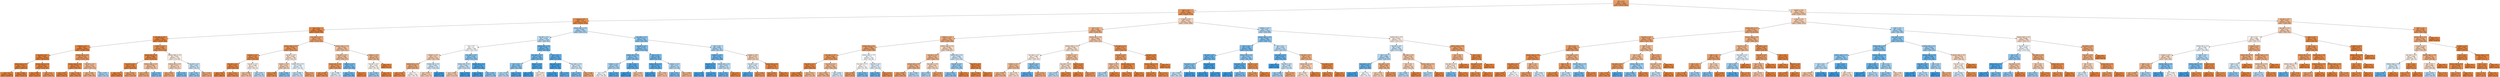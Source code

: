 digraph Tree {
node [shape=box, style="filled", color="black", fontname="helvetica"] ;
edge [fontname="helvetica"] ;
0 [label="left <= 0.5\ngini = 0.275\nsamples = 24903\nvalue = [32747, 6453]", fillcolor="#ea9a60"] ;
1 [label="right <= 0.5\ngini = 0.222\nsamples = 20825\nvalue = [28585, 4174]", fillcolor="#e99356"] ;
0 -> 1 [labeldistance=2.5, labelangle=45, headlabel="True"] ;
2 [label="x_input <= 0.5\ngini = 0.15\nsamples = 17720\nvalue = [25639, 2276]", fillcolor="#e78c4b"] ;
1 -> 2 ;
3 [label="top <= 0.5\ngini = 0.061\nsamples = 16248\nvalue = [24789, 799]", fillcolor="#e6853f"] ;
2 -> 3 ;
4 [label="top_right <= 0.5\ngini = 0.032\nsamples = 15016\nvalue = [23255, 387]", fillcolor="#e5833c"] ;
3 -> 4 ;
5 [label="bottom <= 0.5\ngini = 0.02\nsamples = 14071\nvalue = [21883, 228]", fillcolor="#e5823b"] ;
4 -> 5 ;
6 [label="top_left <= 0.5\ngini = 0.002\nsamples = 13195\nvalue = [20736, 23]", fillcolor="#e58139"] ;
5 -> 6 ;
7 [label="bottom_left <= 0.5\ngini = 0.001\nsamples = 12351\nvalue = [19423, 5]", fillcolor="#e58139"] ;
6 -> 7 ;
8 [label="gini = 0.0\nsamples = 11681\nvalue = [18349, 3]", fillcolor="#e58139"] ;
7 -> 8 ;
9 [label="gini = 0.004\nsamples = 670\nvalue = [1074, 2]", fillcolor="#e58139"] ;
7 -> 9 ;
10 [label="bottom_right <= 0.5\ngini = 0.027\nsamples = 844\nvalue = [1313, 18]", fillcolor="#e5833c"] ;
6 -> 10 ;
11 [label="gini = 0.005\nsamples = 761\nvalue = [1209, 3]", fillcolor="#e58139"] ;
10 -> 11 ;
12 [label="gini = 0.22\nsamples = 83\nvalue = [104, 15]", fillcolor="#e99356"] ;
10 -> 12 ;
13 [label="bottom_left <= 0.5\ngini = 0.257\nsamples = 876\nvalue = [1147, 205]", fillcolor="#ea985c"] ;
5 -> 13 ;
14 [label="bottom_right <= 0.5\ngini = 0.078\nsamples = 511\nvalue = [760, 32]", fillcolor="#e68641"] ;
13 -> 14 ;
15 [label="gini = 0.01\nsamples = 253\nvalue = [391, 2]", fillcolor="#e5823a"] ;
14 -> 15 ;
16 [label="gini = 0.139\nsamples = 258\nvalue = [369, 30]", fillcolor="#e78b49"] ;
14 -> 16 ;
17 [label="top_left <= 0.5\ngini = 0.427\nsamples = 365\nvalue = [387, 173]", fillcolor="#f1b992"] ;
13 -> 17 ;
18 [label="gini = 0.399\nsamples = 332\nvalue = [369, 140]", fillcolor="#efb184"] ;
17 -> 18 ;
19 [label="gini = 0.457\nsamples = 33\nvalue = [18, 33]", fillcolor="#a5d2f3"] ;
17 -> 19 ;
20 [label="bottom <= 0.5\ngini = 0.186\nsamples = 945\nvalue = [1372, 159]", fillcolor="#e89050"] ;
4 -> 20 ;
21 [label="bottom_left <= 0.5\ngini = 0.088\nsamples = 820\nvalue = [1259, 61]", fillcolor="#e68743"] ;
20 -> 21 ;
22 [label="top_left <= 0.5\ngini = 0.039\nsamples = 742\nvalue = [1184, 24]", fillcolor="#e6843d"] ;
21 -> 22 ;
23 [label="gini = 0.0\nsamples = 676\nvalue = [1080, 0]", fillcolor="#e58139"] ;
22 -> 23 ;
24 [label="gini = 0.305\nsamples = 66\nvalue = [104, 24]", fillcolor="#eb9e67"] ;
22 -> 24 ;
25 [label="bottom_right <= 0.5\ngini = 0.442\nsamples = 78\nvalue = [75, 37]", fillcolor="#f2bf9b"] ;
21 -> 25 ;
26 [label="gini = 0.355\nsamples = 63\nvalue = [70, 21]", fillcolor="#eda774"] ;
25 -> 26 ;
27 [label="gini = 0.363\nsamples = 15\nvalue = [5, 16]", fillcolor="#77bced"] ;
25 -> 27 ;
28 [label="bottom_right <= 0.5\ngini = 0.497\nsamples = 125\nvalue = [113, 98]", fillcolor="#fceee5"] ;
20 -> 28 ;
29 [label="bottom_left <= 0.5\ngini = 0.477\nsamples = 78\nvalue = [79, 51]", fillcolor="#f6d2b9"] ;
28 -> 29 ;
30 [label="gini = 0.355\nsamples = 57\nvalue = [70, 21]", fillcolor="#eda774"] ;
29 -> 30 ;
31 [label="gini = 0.355\nsamples = 21\nvalue = [9, 30]", fillcolor="#74baed"] ;
29 -> 31 ;
32 [label="top_left <= 0.5\ngini = 0.487\nsamples = 47\nvalue = [34, 47]", fillcolor="#c8e4f8"] ;
28 -> 32 ;
33 [label="gini = 0.42\nsamples = 36\nvalue = [18, 42]", fillcolor="#8ec7f0"] ;
32 -> 33 ;
34 [label="gini = 0.363\nsamples = 11\nvalue = [16, 5]", fillcolor="#eda877"] ;
32 -> 34 ;
35 [label="top_right <= 0.5\ngini = 0.334\nsamples = 1232\nvalue = [1534, 412]", fillcolor="#eca36e"] ;
3 -> 35 ;
36 [label="bottom_right <= 0.5\ngini = 0.232\nsamples = 739\nvalue = [1014, 157]", fillcolor="#e99558"] ;
35 -> 36 ;
37 [label="bottom <= 0.5\ngini = 0.154\nsamples = 631\nvalue = [923, 85]", fillcolor="#e78d4b"] ;
36 -> 37 ;
38 [label="top_left <= 0.5\ngini = 0.073\nsamples = 554\nvalue = [865, 34]", fillcolor="#e68641"] ;
37 -> 38 ;
39 [label="gini = 0.02\nsamples = 297\nvalue = [483, 5]", fillcolor="#e5823b"] ;
38 -> 39 ;
40 [label="gini = 0.131\nsamples = 257\nvalue = [382, 29]", fillcolor="#e78b48"] ;
38 -> 40 ;
41 [label="top_left <= 0.5\ngini = 0.498\nsamples = 77\nvalue = [58, 51]", fillcolor="#fcf0e7"] ;
37 -> 41 ;
42 [label="gini = 0.448\nsamples = 39\nvalue = [39, 20]", fillcolor="#f2c29f"] ;
41 -> 42 ;
43 [label="gini = 0.471\nsamples = 38\nvalue = [19, 31]", fillcolor="#b2d9f5"] ;
41 -> 43 ;
44 [label="top_left <= 0.5\ngini = 0.493\nsamples = 108\nvalue = [91, 72]", fillcolor="#fae5d6"] ;
36 -> 44 ;
45 [label="bottom <= 0.5\ngini = 0.472\nsamples = 67\nvalue = [60, 37]", fillcolor="#f5cfb3"] ;
44 -> 45 ;
46 [label="gini = 0.168\nsamples = 37\nvalue = [49, 5]", fillcolor="#e88e4d"] ;
45 -> 46 ;
47 [label="gini = 0.381\nsamples = 30\nvalue = [11, 32]", fillcolor="#7dbfee"] ;
45 -> 47 ;
48 [label="bottom_left <= 0.5\ngini = 0.498\nsamples = 41\nvalue = [31, 35]", fillcolor="#e8f4fc"] ;
44 -> 48 ;
49 [label="gini = 0.484\nsamples = 34\nvalue = [23, 33]", fillcolor="#c3e1f7"] ;
48 -> 49 ;
50 [label="gini = 0.32\nsamples = 7\nvalue = [8, 2]", fillcolor="#eca06a"] ;
48 -> 50 ;
51 [label="bottom_right <= 0.5\ngini = 0.442\nsamples = 493\nvalue = [520, 255]", fillcolor="#f2bf9a"] ;
35 -> 51 ;
52 [label="top_left <= 0.5\ngini = 0.446\nsamples = 406\nvalue = [428, 217]", fillcolor="#f2c19d"] ;
51 -> 52 ;
53 [label="bottom_left <= 0.5\ngini = 0.257\nsamples = 282\nvalue = [387, 69]", fillcolor="#ea975c"] ;
52 -> 53 ;
54 [label="gini = 0.169\nsamples = 245\nvalue = [360, 37]", fillcolor="#e88e4d"] ;
53 -> 54 ;
55 [label="gini = 0.496\nsamples = 37\nvalue = [27, 32]", fillcolor="#e0f0fb"] ;
53 -> 55 ;
56 [label="bottom <= 0.5\ngini = 0.34\nsamples = 124\nvalue = [41, 148]", fillcolor="#70b8ec"] ;
52 -> 56 ;
57 [label="gini = 0.315\nsamples = 120\nvalue = [36, 148]", fillcolor="#69b5eb"] ;
56 -> 57 ;
58 [label="gini = 0.0\nsamples = 4\nvalue = [5, 0]", fillcolor="#e58139"] ;
56 -> 58 ;
59 [label="bottom <= 0.5\ngini = 0.414\nsamples = 87\nvalue = [92, 38]", fillcolor="#f0b58b"] ;
51 -> 59 ;
60 [label="top_left <= 0.5\ngini = 0.499\nsamples = 50\nvalue = [41, 38]", fillcolor="#fdf6f1"] ;
59 -> 60 ;
61 [label="gini = 0.436\nsamples = 35\nvalue = [18, 38]", fillcolor="#97cbf1"] ;
60 -> 61 ;
62 [label="gini = 0.0\nsamples = 15\nvalue = [23, 0]", fillcolor="#e58139"] ;
60 -> 62 ;
63 [label="gini = 0.0\nsamples = 37\nvalue = [51, 0]", fillcolor="#e58139"] ;
59 -> 63 ;
64 [label="bottom_right <= 0.5\ngini = 0.464\nsamples = 1472\nvalue = [850, 1477]", fillcolor="#abd5f4"] ;
2 -> 64 ;
65 [label="top_left <= 0.5\ngini = 0.479\nsamples = 1018\nvalue = [649, 983]", fillcolor="#bcdef6"] ;
64 -> 65 ;
66 [label="top <= 0.5\ngini = 0.5\nsamples = 696\nvalue = [552, 563]", fillcolor="#fbfdfe"] ;
65 -> 66 ;
67 [label="bottom <= 0.5\ngini = 0.47\nsamples = 415\nvalue = [421, 256]", fillcolor="#f5ceb1"] ;
66 -> 67 ;
68 [label="bottom_left <= 0.5\ngini = 0.362\nsamples = 241\nvalue = [293, 91]", fillcolor="#eda876"] ;
67 -> 68 ;
69 [label="gini = 0.123\nsamples = 141\nvalue = [213, 15]", fillcolor="#e78a47"] ;
68 -> 69 ;
70 [label="gini = 0.5\nsamples = 100\nvalue = [80, 76]", fillcolor="#fef9f5"] ;
68 -> 70 ;
71 [label="bottom_left <= 0.5\ngini = 0.492\nsamples = 174\nvalue = [128, 165]", fillcolor="#d3e9f9"] ;
67 -> 71 ;
72 [label="gini = 0.471\nsamples = 121\nvalue = [126, 77]", fillcolor="#f5ceb2"] ;
71 -> 72 ;
73 [label="gini = 0.043\nsamples = 53\nvalue = [2, 88]", fillcolor="#3d9fe6"] ;
71 -> 73 ;
74 [label="top_right <= 0.5\ngini = 0.419\nsamples = 281\nvalue = [131, 307]", fillcolor="#8dc7f0"] ;
66 -> 74 ;
75 [label="bottom_left <= 0.5\ngini = 0.485\nsamples = 187\nvalue = [118, 167]", fillcolor="#c5e2f7"] ;
74 -> 75 ;
76 [label="gini = 0.468\nsamples = 120\nvalue = [116, 69]", fillcolor="#f4ccaf"] ;
75 -> 76 ;
77 [label="gini = 0.039\nsamples = 67\nvalue = [2, 98]", fillcolor="#3d9fe6"] ;
75 -> 77 ;
78 [label="bottom_left <= 0.5\ngini = 0.155\nsamples = 94\nvalue = [13, 140]", fillcolor="#4ba6e7"] ;
74 -> 78 ;
79 [label="gini = 0.034\nsamples = 68\nvalue = [2, 112]", fillcolor="#3d9fe5"] ;
78 -> 79 ;
80 [label="gini = 0.405\nsamples = 26\nvalue = [11, 28]", fillcolor="#87c4ef"] ;
78 -> 80 ;
81 [label="bottom_left <= 0.5\ngini = 0.305\nsamples = 322\nvalue = [97, 420]", fillcolor="#67b4eb"] ;
65 -> 81 ;
82 [label="top_right <= 0.5\ngini = 0.336\nsamples = 200\nvalue = [70, 257]", fillcolor="#6fb8ec"] ;
81 -> 82 ;
83 [label="top <= 0.5\ngini = 0.402\nsamples = 130\nvalue = [61, 158]", fillcolor="#85c3ef"] ;
82 -> 83 ;
84 [label="gini = 0.472\nsamples = 86\nvalue = [55, 89]", fillcolor="#b3daf5"] ;
83 -> 84 ;
85 [label="gini = 0.147\nsamples = 44\nvalue = [6, 69]", fillcolor="#4aa6e7"] ;
83 -> 85 ;
86 [label="bottom <= 0.5\ngini = 0.153\nsamples = 70\nvalue = [9, 99]", fillcolor="#4ba6e7"] ;
82 -> 86 ;
87 [label="gini = 0.041\nsamples = 62\nvalue = [2, 93]", fillcolor="#3d9fe6"] ;
86 -> 87 ;
88 [label="gini = 0.497\nsamples = 8\nvalue = [7, 6]", fillcolor="#fbede3"] ;
86 -> 88 ;
89 [label="top <= 0.5\ngini = 0.244\nsamples = 122\nvalue = [27, 163]", fillcolor="#5aade9"] ;
81 -> 89 ;
90 [label="top_right <= 0.5\ngini = 0.069\nsamples = 84\nvalue = [5, 134]", fillcolor="#40a1e6"] ;
89 -> 90 ;
91 [label="gini = 0.059\nsamples = 81\nvalue = [4, 128]", fillcolor="#3fa0e6"] ;
90 -> 91 ;
92 [label="gini = 0.245\nsamples = 3\nvalue = [1, 6]", fillcolor="#5aade9"] ;
90 -> 92 ;
93 [label="top_right <= 0.5\ngini = 0.491\nsamples = 38\nvalue = [22, 29]", fillcolor="#cfe7f9"] ;
89 -> 93 ;
94 [label="gini = 0.367\nsamples = 24\nvalue = [8, 25]", fillcolor="#78bced"] ;
93 -> 94 ;
95 [label="gini = 0.346\nsamples = 14\nvalue = [14, 4]", fillcolor="#eca572"] ;
93 -> 95 ;
96 [label="top_right <= 0.5\ngini = 0.411\nsamples = 454\nvalue = [201, 494]", fillcolor="#8ac5f0"] ;
64 -> 96 ;
97 [label="top_left <= 0.5\ngini = 0.379\nsamples = 313\nvalue = [120, 353]", fillcolor="#7cbeee"] ;
96 -> 97 ;
98 [label="bottom_left <= 0.5\ngini = 0.395\nsamples = 223\nvalue = [89, 240]", fillcolor="#82c1ef"] ;
97 -> 98 ;
99 [label="bottom <= 0.5\ngini = 0.458\nsamples = 136\nvalue = [73, 133]", fillcolor="#a6d3f3"] ;
98 -> 99 ;
100 [label="gini = 0.5\nsamples = 84\nvalue = [64, 68]", fillcolor="#f3f9fd"] ;
99 -> 100 ;
101 [label="gini = 0.214\nsamples = 52\nvalue = [9, 65]", fillcolor="#54abe9"] ;
99 -> 101 ;
102 [label="top <= 0.5\ngini = 0.226\nsamples = 87\nvalue = [16, 107]", fillcolor="#57ace9"] ;
98 -> 102 ;
103 [label="gini = 0.0\nsamples = 72\nvalue = [0, 99]", fillcolor="#399de5"] ;
102 -> 103 ;
104 [label="gini = 0.444\nsamples = 15\nvalue = [16, 8]", fillcolor="#f2c09c"] ;
102 -> 104 ;
105 [label="top <= 0.5\ngini = 0.338\nsamples = 90\nvalue = [31, 113]", fillcolor="#6fb8ec"] ;
97 -> 105 ;
106 [label="bottom_left <= 0.5\ngini = 0.243\nsamples = 64\nvalue = [14, 85]", fillcolor="#5aade9"] ;
105 -> 106 ;
107 [label="gini = 0.091\nsamples = 52\nvalue = [4, 80]", fillcolor="#43a2e6"] ;
106 -> 107 ;
108 [label="gini = 0.444\nsamples = 12\nvalue = [10, 5]", fillcolor="#f2c09c"] ;
106 -> 108 ;
109 [label="bottom <= 0.5\ngini = 0.47\nsamples = 26\nvalue = [17, 28]", fillcolor="#b1d8f5"] ;
105 -> 109 ;
110 [label="gini = 0.35\nsamples = 18\nvalue = [7, 24]", fillcolor="#73baed"] ;
109 -> 110 ;
111 [label="gini = 0.408\nsamples = 8\nvalue = [10, 4]", fillcolor="#efb388"] ;
109 -> 111 ;
112 [label="top <= 0.5\ngini = 0.463\nsamples = 141\nvalue = [81, 141]", fillcolor="#abd5f4"] ;
96 -> 112 ;
113 [label="bottom <= 0.5\ngini = 0.327\nsamples = 88\nvalue = [28, 108]", fillcolor="#6cb6ec"] ;
112 -> 113 ;
114 [label="top_left <= 0.5\ngini = 0.12\nsamples = 51\nvalue = [5, 73]", fillcolor="#47a4e7"] ;
113 -> 114 ;
115 [label="gini = 0.116\nsamples = 43\nvalue = [4, 61]", fillcolor="#46a3e7"] ;
114 -> 115 ;
116 [label="gini = 0.142\nsamples = 8\nvalue = [1, 12]", fillcolor="#49a5e7"] ;
114 -> 116 ;
117 [label="bottom_left <= 0.5\ngini = 0.479\nsamples = 37\nvalue = [23, 35]", fillcolor="#bbddf6"] ;
113 -> 117 ;
118 [label="gini = 0.303\nsamples = 28\nvalue = [8, 35]", fillcolor="#66b3eb"] ;
117 -> 118 ;
119 [label="gini = 0.0\nsamples = 9\nvalue = [15, 0]", fillcolor="#e58139"] ;
117 -> 119 ;
120 [label="bottom <= 0.5\ngini = 0.473\nsamples = 53\nvalue = [53, 33]", fillcolor="#f5cfb4"] ;
112 -> 120 ;
121 [label="top_left <= 0.5\ngini = 0.495\nsamples = 33\nvalue = [26, 32]", fillcolor="#daedfa"] ;
120 -> 121 ;
122 [label="gini = 0.17\nsamples = 21\nvalue = [3, 29]", fillcolor="#4da7e8"] ;
121 -> 122 ;
123 [label="gini = 0.204\nsamples = 12\nvalue = [23, 3]", fillcolor="#e89153"] ;
121 -> 123 ;
124 [label="bottom_left <= 0.5\ngini = 0.069\nsamples = 20\nvalue = [27, 1]", fillcolor="#e68640"] ;
120 -> 124 ;
125 [label="gini = 0.095\nsamples = 15\nvalue = [19, 1]", fillcolor="#e68843"] ;
124 -> 125 ;
126 [label="gini = 0.0\nsamples = 5\nvalue = [8, 0]", fillcolor="#e58139"] ;
124 -> 126 ;
127 [label="x_input <= 0.5\ngini = 0.477\nsamples = 3105\nvalue = [2946, 1898]", fillcolor="#f6d2b9"] ;
1 -> 127 ;
128 [label="top <= 0.5\ngini = 0.403\nsamples = 2066\nvalue = [2348, 910]", fillcolor="#efb286"] ;
127 -> 128 ;
129 [label="bottom <= 0.5\ngini = 0.374\nsamples = 1532\nvalue = [1805, 598]", fillcolor="#eeab7b"] ;
128 -> 129 ;
130 [label="bottom_left <= 0.5\ngini = 0.308\nsamples = 1106\nvalue = [1407, 331]", fillcolor="#eb9f68"] ;
129 -> 130 ;
131 [label="top_right <= 0.5\ngini = 0.262\nsamples = 999\nvalue = [1322, 242]", fillcolor="#ea985d"] ;
130 -> 131 ;
132 [label="top_left <= 0.5\ngini = 0.077\nsamples = 594\nvalue = [860, 36]", fillcolor="#e68641"] ;
131 -> 132 ;
133 [label="gini = 0.029\nsamples = 544\nvalue = [805, 12]", fillcolor="#e5833c"] ;
132 -> 133 ;
134 [label="gini = 0.423\nsamples = 50\nvalue = [55, 24]", fillcolor="#f0b88f"] ;
132 -> 134 ;
135 [label="top_left <= 0.5\ngini = 0.427\nsamples = 405\nvalue = [462, 206]", fillcolor="#f1b991"] ;
131 -> 135 ;
136 [label="gini = 0.414\nsamples = 380\nvalue = [445, 184]", fillcolor="#f0b58b"] ;
135 -> 136 ;
137 [label="gini = 0.492\nsamples = 25\nvalue = [17, 22]", fillcolor="#d2e9f9"] ;
135 -> 137 ;
138 [label="bottom_right <= 0.5\ngini = 0.5\nsamples = 107\nvalue = [85, 89]", fillcolor="#f6fbfe"] ;
130 -> 138 ;
139 [label="top_right <= 0.5\ngini = 0.5\nsamples = 60\nvalue = [51, 49]", fillcolor="#fefaf7"] ;
138 -> 139 ;
140 [label="gini = 0.305\nsamples = 28\nvalue = [39, 9]", fillcolor="#eb9e67"] ;
139 -> 140 ;
141 [label="gini = 0.355\nsamples = 32\nvalue = [12, 40]", fillcolor="#74baed"] ;
139 -> 141 ;
142 [label="top_left <= 0.5\ngini = 0.497\nsamples = 47\nvalue = [34, 40]", fillcolor="#e1f0fb"] ;
138 -> 142 ;
143 [label="gini = 0.287\nsamples = 30\nvalue = [8, 38]", fillcolor="#63b2ea"] ;
142 -> 143 ;
144 [label="gini = 0.133\nsamples = 17\nvalue = [26, 2]", fillcolor="#e78b48"] ;
142 -> 144 ;
145 [label="bottom_right <= 0.5\ngini = 0.481\nsamples = 426\nvalue = [398, 267]", fillcolor="#f6d6be"] ;
129 -> 145 ;
146 [label="top_left <= 0.5\ngini = 0.412\nsamples = 261\nvalue = [286, 117]", fillcolor="#f0b58a"] ;
145 -> 146 ;
147 [label="bottom_left <= 0.5\ngini = 0.405\nsamples = 239\nvalue = [268, 105]", fillcolor="#efb287"] ;
146 -> 147 ;
148 [label="gini = 0.296\nsamples = 182\nvalue = [236, 52]", fillcolor="#eb9d65"] ;
147 -> 148 ;
149 [label="gini = 0.469\nsamples = 57\nvalue = [32, 53]", fillcolor="#b1d8f5"] ;
147 -> 149 ;
150 [label="top_right <= 0.5\ngini = 0.48\nsamples = 22\nvalue = [18, 12]", fillcolor="#f6d5bd"] ;
146 -> 150 ;
151 [label="gini = 0.459\nsamples = 11\nvalue = [5, 9]", fillcolor="#a7d3f3"] ;
150 -> 151 ;
152 [label="gini = 0.305\nsamples = 11\nvalue = [13, 3]", fillcolor="#eb9e67"] ;
150 -> 152 ;
153 [label="bottom_left <= 0.5\ngini = 0.489\nsamples = 165\nvalue = [112, 150]", fillcolor="#cde6f8"] ;
145 -> 153 ;
154 [label="top_left <= 0.5\ngini = 0.435\nsamples = 139\nvalue = [70, 149]", fillcolor="#96cbf1"] ;
153 -> 154 ;
155 [label="gini = 0.403\nsamples = 129\nvalue = [58, 149]", fillcolor="#86c3ef"] ;
154 -> 155 ;
156 [label="gini = 0.0\nsamples = 10\nvalue = [12, 0]", fillcolor="#e58139"] ;
154 -> 156 ;
157 [label="top_left <= 0.5\ngini = 0.045\nsamples = 26\nvalue = [42, 1]", fillcolor="#e6843e"] ;
153 -> 157 ;
158 [label="gini = 0.049\nsamples = 24\nvalue = [39, 1]", fillcolor="#e6843e"] ;
157 -> 158 ;
159 [label="gini = 0.0\nsamples = 2\nvalue = [3, 0]", fillcolor="#e58139"] ;
157 -> 159 ;
160 [label="bottom_left <= 0.5\ngini = 0.464\nsamples = 534\nvalue = [543, 312]", fillcolor="#f4c9ab"] ;
128 -> 160 ;
161 [label="bottom_right <= 0.5\ngini = 0.491\nsamples = 419\nvalue = [383, 293]", fillcolor="#f9e1d0"] ;
160 -> 161 ;
162 [label="top_right <= 0.5\ngini = 0.498\nsamples = 311\nvalue = [264, 232]", fillcolor="#fcf0e7"] ;
161 -> 162 ;
163 [label="bottom <= 0.5\ngini = 0.431\nsamples = 186\nvalue = [210, 96]", fillcolor="#f1bb94"] ;
162 -> 163 ;
164 [label="gini = 0.407\nsamples = 151\nvalue = [174, 69]", fillcolor="#efb388"] ;
163 -> 164 ;
165 [label="gini = 0.49\nsamples = 35\nvalue = [36, 27]", fillcolor="#f8e0ce"] ;
163 -> 165 ;
166 [label="top_left <= 0.5\ngini = 0.407\nsamples = 125\nvalue = [54, 136]", fillcolor="#88c4ef"] ;
162 -> 166 ;
167 [label="gini = 0.211\nsamples = 95\nvalue = [17, 125]", fillcolor="#54aae9"] ;
166 -> 167 ;
168 [label="gini = 0.353\nsamples = 30\nvalue = [37, 11]", fillcolor="#eda674"] ;
166 -> 168 ;
169 [label="bottom <= 0.5\ngini = 0.448\nsamples = 108\nvalue = [119, 61]", fillcolor="#f2c29e"] ;
161 -> 169 ;
170 [label="top_right <= 0.5\ngini = 0.489\nsamples = 84\nvalue = [80, 59]", fillcolor="#f8decb"] ;
169 -> 170 ;
171 [label="gini = 0.475\nsamples = 55\nvalue = [36, 57]", fillcolor="#b6dbf5"] ;
170 -> 171 ;
172 [label="gini = 0.083\nsamples = 29\nvalue = [44, 2]", fillcolor="#e68742"] ;
170 -> 172 ;
173 [label="top_left <= 0.5\ngini = 0.093\nsamples = 24\nvalue = [39, 2]", fillcolor="#e68743"] ;
169 -> 173 ;
174 [label="gini = 0.0\nsamples = 16\nvalue = [27, 0]", fillcolor="#e58139"] ;
173 -> 174 ;
175 [label="gini = 0.245\nsamples = 8\nvalue = [12, 2]", fillcolor="#e9965a"] ;
173 -> 175 ;
176 [label="top_right <= 0.5\ngini = 0.19\nsamples = 115\nvalue = [160, 19]", fillcolor="#e89051"] ;
160 -> 176 ;
177 [label="top_left <= 0.5\ngini = 0.265\nsamples = 72\nvalue = [91, 17]", fillcolor="#ea995e"] ;
176 -> 177 ;
178 [label="bottom <= 0.5\ngini = 0.44\nsamples = 28\nvalue = [31, 15]", fillcolor="#f2be99"] ;
177 -> 178 ;
179 [label="gini = 0.469\nsamples = 17\nvalue = [9, 15]", fillcolor="#b0d8f5"] ;
178 -> 179 ;
180 [label="gini = 0.0\nsamples = 11\nvalue = [22, 0]", fillcolor="#e58139"] ;
178 -> 180 ;
181 [label="bottom_right <= 0.5\ngini = 0.062\nsamples = 44\nvalue = [60, 2]", fillcolor="#e68540"] ;
177 -> 181 ;
182 [label="gini = 0.083\nsamples = 30\nvalue = [44, 2]", fillcolor="#e68742"] ;
181 -> 182 ;
183 [label="gini = 0.0\nsamples = 14\nvalue = [16, 0]", fillcolor="#e58139"] ;
181 -> 183 ;
184 [label="top_left <= 0.5\ngini = 0.055\nsamples = 43\nvalue = [69, 2]", fillcolor="#e6853f"] ;
176 -> 184 ;
185 [label="bottom_right <= 0.5\ngini = 0.085\nsamples = 29\nvalue = [43, 2]", fillcolor="#e68742"] ;
184 -> 185 ;
186 [label="gini = 0.067\nsamples = 19\nvalue = [28, 1]", fillcolor="#e68640"] ;
185 -> 186 ;
187 [label="gini = 0.117\nsamples = 10\nvalue = [15, 1]", fillcolor="#e78946"] ;
185 -> 187 ;
188 [label="gini = 0.0\nsamples = 14\nvalue = [26, 0]", fillcolor="#e58139"] ;
184 -> 188 ;
189 [label="bottom <= 0.5\ngini = 0.47\nsamples = 1039\nvalue = [598, 988]", fillcolor="#b1d8f5"] ;
127 -> 189 ;
190 [label="bottom_right <= 0.5\ngini = 0.404\nsamples = 662\nvalue = [280, 717]", fillcolor="#86c3ef"] ;
189 -> 190 ;
191 [label="top <= 0.5\ngini = 0.362\nsamples = 469\nvalue = [171, 550]", fillcolor="#77bbed"] ;
190 -> 191 ;
192 [label="top_left <= 0.5\ngini = 0.318\nsamples = 278\nvalue = [87, 351]", fillcolor="#6ab5eb"] ;
191 -> 192 ;
193 [label="top_right <= 0.5\ngini = 0.398\nsamples = 195\nvalue = [84, 222]", fillcolor="#84c2ef"] ;
192 -> 193 ;
194 [label="gini = 0.483\nsamples = 133\nvalue = [82, 119]", fillcolor="#c1e1f7"] ;
193 -> 194 ;
195 [label="gini = 0.037\nsamples = 62\nvalue = [2, 103]", fillcolor="#3d9fe6"] ;
193 -> 195 ;
196 [label="top_right <= 0.5\ngini = 0.044\nsamples = 83\nvalue = [3, 129]", fillcolor="#3e9fe6"] ;
192 -> 196 ;
197 [label="gini = 0.038\nsamples = 65\nvalue = [2, 100]", fillcolor="#3d9fe6"] ;
196 -> 197 ;
198 [label="gini = 0.064\nsamples = 18\nvalue = [1, 29]", fillcolor="#40a0e6"] ;
196 -> 198 ;
199 [label="bottom_left <= 0.5\ngini = 0.417\nsamples = 191\nvalue = [84, 199]", fillcolor="#8dc6f0"] ;
191 -> 199 ;
200 [label="top_right <= 0.5\ngini = 0.244\nsamples = 149\nvalue = [32, 193]", fillcolor="#5aade9"] ;
199 -> 200 ;
201 [label="gini = 0.0\nsamples = 67\nvalue = [0, 96]", fillcolor="#399de5"] ;
200 -> 201 ;
202 [label="gini = 0.373\nsamples = 82\nvalue = [32, 97]", fillcolor="#7abdee"] ;
200 -> 202 ;
203 [label="top_left <= 0.5\ngini = 0.185\nsamples = 42\nvalue = [52, 6]", fillcolor="#e89050"] ;
199 -> 203 ;
204 [label="gini = 0.266\nsamples = 27\nvalue = [32, 6]", fillcolor="#ea995e"] ;
203 -> 204 ;
205 [label="gini = 0.0\nsamples = 15\nvalue = [20, 0]", fillcolor="#e58139"] ;
203 -> 205 ;
206 [label="top <= 0.5\ngini = 0.478\nsamples = 193\nvalue = [109, 167]", fillcolor="#baddf6"] ;
190 -> 206 ;
207 [label="top_right <= 0.5\ngini = 0.291\nsamples = 117\nvalue = [30, 140]", fillcolor="#63b2eb"] ;
206 -> 207 ;
208 [label="gini = 0.0\nsamples = 66\nvalue = [0, 98]", fillcolor="#399de5"] ;
207 -> 208 ;
209 [label="top_left <= 0.5\ngini = 0.486\nsamples = 51\nvalue = [30, 42]", fillcolor="#c6e3f8"] ;
207 -> 209 ;
210 [label="gini = 0.448\nsamples = 42\nvalue = [20, 39]", fillcolor="#9fcff2"] ;
209 -> 210 ;
211 [label="gini = 0.355\nsamples = 9\nvalue = [10, 3]", fillcolor="#eda774"] ;
209 -> 211 ;
212 [label="top_left <= 0.5\ngini = 0.38\nsamples = 76\nvalue = [79, 27]", fillcolor="#eeac7d"] ;
206 -> 212 ;
213 [label="bottom_left <= 0.5\ngini = 0.467\nsamples = 51\nvalue = [44, 26]", fillcolor="#f4cbae"] ;
212 -> 213 ;
214 [label="gini = 0.493\nsamples = 41\nvalue = [33, 26]", fillcolor="#f9e4d5"] ;
213 -> 214 ;
215 [label="gini = 0.0\nsamples = 10\nvalue = [11, 0]", fillcolor="#e58139"] ;
213 -> 215 ;
216 [label="top_right <= 0.5\ngini = 0.054\nsamples = 25\nvalue = [35, 1]", fillcolor="#e6853f"] ;
212 -> 216 ;
217 [label="gini = 0.091\nsamples = 14\nvalue = [20, 1]", fillcolor="#e68743"] ;
216 -> 217 ;
218 [label="gini = 0.0\nsamples = 11\nvalue = [15, 0]", fillcolor="#e58139"] ;
216 -> 218 ;
219 [label="bottom_left <= 0.5\ngini = 0.497\nsamples = 377\nvalue = [318, 271]", fillcolor="#fbece2"] ;
189 -> 219 ;
220 [label="top_left <= 0.5\ngini = 0.487\nsamples = 269\nvalue = [173, 240]", fillcolor="#c8e4f8"] ;
219 -> 220 ;
221 [label="top <= 0.5\ngini = 0.468\nsamples = 220\nvalue = [128, 215]", fillcolor="#afd7f4"] ;
220 -> 221 ;
222 [label="top_right <= 0.5\ngini = 0.306\nsamples = 142\nvalue = [43, 185]", fillcolor="#67b4eb"] ;
221 -> 222 ;
223 [label="gini = 0.087\nsamples = 97\nvalue = [7, 147]", fillcolor="#42a2e6"] ;
222 -> 223 ;
224 [label="gini = 0.5\nsamples = 45\nvalue = [36, 38]", fillcolor="#f5fafe"] ;
222 -> 224 ;
225 [label="top_right <= 0.5\ngini = 0.386\nsamples = 78\nvalue = [85, 30]", fillcolor="#eead7f"] ;
221 -> 225 ;
226 [label="gini = 0.474\nsamples = 40\nvalue = [35, 22]", fillcolor="#f5d0b5"] ;
225 -> 226 ;
227 [label="gini = 0.238\nsamples = 38\nvalue = [50, 8]", fillcolor="#e99559"] ;
225 -> 227 ;
228 [label="top_right <= 0.5\ngini = 0.459\nsamples = 49\nvalue = [45, 25]", fillcolor="#f3c7a7"] ;
220 -> 228 ;
229 [label="top <= 0.5\ngini = 0.47\nsamples = 38\nvalue = [33, 20]", fillcolor="#f5cdb1"] ;
228 -> 229 ;
230 [label="gini = 0.469\nsamples = 23\nvalue = [12, 20]", fillcolor="#b0d8f5"] ;
229 -> 230 ;
231 [label="gini = 0.0\nsamples = 15\nvalue = [21, 0]", fillcolor="#e58139"] ;
229 -> 231 ;
232 [label="bottom_right <= 0.5\ngini = 0.415\nsamples = 11\nvalue = [12, 5]", fillcolor="#f0b58b"] ;
228 -> 232 ;
233 [label="gini = 0.469\nsamples = 5\nvalue = [3, 5]", fillcolor="#b0d8f5"] ;
232 -> 233 ;
234 [label="gini = 0.0\nsamples = 6\nvalue = [9, 0]", fillcolor="#e58139"] ;
232 -> 234 ;
235 [label="bottom_right <= 0.5\ngini = 0.29\nsamples = 108\nvalue = [145, 31]", fillcolor="#eb9c63"] ;
219 -> 235 ;
236 [label="top <= 0.5\ngini = 0.397\nsamples = 61\nvalue = [72, 27]", fillcolor="#efb083"] ;
235 -> 236 ;
237 [label="top_right <= 0.5\ngini = 0.493\nsamples = 38\nvalue = [34, 27]", fillcolor="#fae5d6"] ;
236 -> 237 ;
238 [label="gini = 0.36\nsamples = 22\nvalue = [8, 26]", fillcolor="#76bbed"] ;
237 -> 238 ;
239 [label="gini = 0.071\nsamples = 16\nvalue = [26, 1]", fillcolor="#e68641"] ;
237 -> 239 ;
240 [label="gini = 0.0\nsamples = 23\nvalue = [38, 0]", fillcolor="#e58139"] ;
236 -> 240 ;
241 [label="top <= 0.5\ngini = 0.098\nsamples = 47\nvalue = [73, 4]", fillcolor="#e68844"] ;
235 -> 241 ;
242 [label="top_right <= 0.5\ngini = 0.121\nsamples = 37\nvalue = [58, 4]", fillcolor="#e78a47"] ;
241 -> 242 ;
243 [label="gini = 0.156\nsamples = 28\nvalue = [43, 4]", fillcolor="#e78d4b"] ;
242 -> 243 ;
244 [label="gini = 0.0\nsamples = 9\nvalue = [15, 0]", fillcolor="#e58139"] ;
242 -> 244 ;
245 [label="gini = 0.0\nsamples = 10\nvalue = [15, 0]", fillcolor="#e58139"] ;
241 -> 245 ;
246 [label="bottom <= 0.5\ngini = 0.457\nsamples = 4078\nvalue = [4162, 2279]", fillcolor="#f3c6a5"] ;
0 -> 246 [labeldistance=2.5, labelangle=-45, headlabel="False"] ;
247 [label="x_input <= 0.5\ngini = 0.471\nsamples = 2760\nvalue = [2680, 1633]", fillcolor="#f5ceb2"] ;
246 -> 247 ;
248 [label="bottom_left <= 0.5\ngini = 0.355\nsamples = 1782\nvalue = [2118, 634]", fillcolor="#eda774"] ;
247 -> 248 ;
249 [label="top_left <= 0.5\ngini = 0.335\nsamples = 1164\nvalue = [1422, 385]", fillcolor="#eca36f"] ;
248 -> 249 ;
250 [label="top <= 0.5\ngini = 0.264\nsamples = 690\nvalue = [917, 170]", fillcolor="#ea985e"] ;
249 -> 250 ;
251 [label="bottom_right <= 0.5\ngini = 0.167\nsamples = 425\nvalue = [622, 63]", fillcolor="#e88e4d"] ;
250 -> 251 ;
252 [label="top_right <= 0.5\ngini = 0.123\nsamples = 373\nvalue = [566, 40]", fillcolor="#e78a47"] ;
251 -> 252 ;
253 [label="gini = 0.025\nsamples = 333\nvalue = [535, 7]", fillcolor="#e5833c"] ;
252 -> 253 ;
254 [label="gini = 0.5\nsamples = 40\nvalue = [31, 33]", fillcolor="#f3f9fd"] ;
252 -> 254 ;
255 [label="right <= 0.5\ngini = 0.413\nsamples = 52\nvalue = [56, 23]", fillcolor="#f0b58a"] ;
251 -> 255 ;
256 [label="gini = 0.293\nsamples = 37\nvalue = [46, 10]", fillcolor="#eb9c64"] ;
255 -> 256 ;
257 [label="gini = 0.491\nsamples = 15\nvalue = [10, 13]", fillcolor="#d1e8f9"] ;
255 -> 257 ;
258 [label="top_right <= 0.5\ngini = 0.391\nsamples = 265\nvalue = [295, 107]", fillcolor="#eeaf81"] ;
250 -> 258 ;
259 [label="right <= 0.5\ngini = 0.23\nsamples = 198\nvalue = [261, 40]", fillcolor="#e99457"] ;
258 -> 259 ;
260 [label="gini = 0.139\nsamples = 180\nvalue = [247, 20]", fillcolor="#e78b49"] ;
259 -> 260 ;
261 [label="gini = 0.484\nsamples = 18\nvalue = [14, 20]", fillcolor="#c4e2f7"] ;
259 -> 261 ;
262 [label="bottom_right <= 0.5\ngini = 0.447\nsamples = 67\nvalue = [34, 67]", fillcolor="#9dcff2"] ;
258 -> 262 ;
263 [label="gini = 0.326\nsamples = 55\nvalue = [17, 66]", fillcolor="#6cb6ec"] ;
262 -> 263 ;
264 [label="gini = 0.105\nsamples = 12\nvalue = [17, 1]", fillcolor="#e78845"] ;
262 -> 264 ;
265 [label="right <= 0.5\ngini = 0.419\nsamples = 474\nvalue = [505, 215]", fillcolor="#f0b78d"] ;
249 -> 265 ;
266 [label="top <= 0.5\ngini = 0.428\nsamples = 415\nvalue = [434, 195]", fillcolor="#f1ba92"] ;
265 -> 266 ;
267 [label="top_right <= 0.5\ngini = 0.259\nsamples = 285\nvalue = [372, 67]", fillcolor="#ea985d"] ;
266 -> 267 ;
268 [label="gini = 0.143\nsamples = 258\nvalue = [368, 31]", fillcolor="#e78c4a"] ;
267 -> 268 ;
269 [label="gini = 0.18\nsamples = 27\nvalue = [4, 36]", fillcolor="#4fa8e8"] ;
267 -> 269 ;
270 [label="bottom_right <= 0.5\ngini = 0.44\nsamples = 130\nvalue = [62, 128]", fillcolor="#99ccf2"] ;
266 -> 270 ;
271 [label="gini = 0.386\nsamples = 116\nvalue = [45, 127]", fillcolor="#7fc0ee"] ;
270 -> 271 ;
272 [label="gini = 0.105\nsamples = 14\nvalue = [17, 1]", fillcolor="#e78845"] ;
270 -> 272 ;
273 [label="top <= 0.5\ngini = 0.343\nsamples = 59\nvalue = [71, 20]", fillcolor="#eca471"] ;
265 -> 273 ;
274 [label="top_right <= 0.5\ngini = 0.444\nsamples = 43\nvalue = [40, 20]", fillcolor="#f2c09c"] ;
273 -> 274 ;
275 [label="gini = 0.484\nsamples = 24\nvalue = [14, 20]", fillcolor="#c4e2f7"] ;
274 -> 275 ;
276 [label="gini = 0.0\nsamples = 19\nvalue = [26, 0]", fillcolor="#e58139"] ;
274 -> 276 ;
277 [label="gini = 0.0\nsamples = 16\nvalue = [31, 0]", fillcolor="#e58139"] ;
273 -> 277 ;
278 [label="bottom_right <= 0.5\ngini = 0.388\nsamples = 618\nvalue = [696, 249]", fillcolor="#eeae80"] ;
248 -> 278 ;
279 [label="top_left <= 0.5\ngini = 0.414\nsamples = 510\nvalue = [560, 231]", fillcolor="#f0b58b"] ;
278 -> 279 ;
280 [label="right <= 0.5\ngini = 0.306\nsamples = 359\nvalue = [452, 105]", fillcolor="#eb9e67"] ;
279 -> 280 ;
281 [label="top <= 0.5\ngini = 0.275\nsamples = 312\nvalue = [412, 81]", fillcolor="#ea9a60"] ;
280 -> 281 ;
282 [label="gini = 0.148\nsamples = 263\nvalue = [388, 34]", fillcolor="#e78c4a"] ;
281 -> 282 ;
283 [label="gini = 0.448\nsamples = 49\nvalue = [24, 47]", fillcolor="#9ecff2"] ;
281 -> 283 ;
284 [label="top <= 0.5\ngini = 0.469\nsamples = 47\nvalue = [40, 24]", fillcolor="#f5cdb0"] ;
280 -> 284 ;
285 [label="gini = 0.383\nsamples = 25\nvalue = [8, 23]", fillcolor="#7ebfee"] ;
284 -> 285 ;
286 [label="gini = 0.059\nsamples = 22\nvalue = [32, 1]", fillcolor="#e6853f"] ;
284 -> 286 ;
287 [label="top_right <= 0.5\ngini = 0.497\nsamples = 151\nvalue = [108, 126]", fillcolor="#e3f1fb"] ;
279 -> 287 ;
288 [label="top <= 0.5\ngini = 0.442\nsamples = 120\nvalue = [62, 126]", fillcolor="#9acdf2"] ;
287 -> 288 ;
289 [label="gini = 0.196\nsamples = 88\nvalue = [15, 121]", fillcolor="#52a9e8"] ;
288 -> 289 ;
290 [label="gini = 0.174\nsamples = 32\nvalue = [47, 5]", fillcolor="#e88e4e"] ;
288 -> 290 ;
291 [label="gini = 0.0\nsamples = 31\nvalue = [46, 0]", fillcolor="#e58139"] ;
287 -> 291 ;
292 [label="top_right <= 0.5\ngini = 0.206\nsamples = 108\nvalue = [136, 18]", fillcolor="#e89253"] ;
278 -> 292 ;
293 [label="top_left <= 0.5\ngini = 0.273\nsamples = 74\nvalue = [87, 17]", fillcolor="#ea9a60"] ;
292 -> 293 ;
294 [label="top <= 0.5\ngini = 0.398\nsamples = 45\nvalue = [45, 17]", fillcolor="#efb184"] ;
293 -> 294 ;
295 [label="gini = 0.457\nsamples = 33\nvalue = [31, 17]", fillcolor="#f3c6a6"] ;
294 -> 295 ;
296 [label="gini = 0.0\nsamples = 12\nvalue = [14, 0]", fillcolor="#e58139"] ;
294 -> 296 ;
297 [label="gini = 0.0\nsamples = 29\nvalue = [42, 0]", fillcolor="#e58139"] ;
293 -> 297 ;
298 [label="top <= 0.5\ngini = 0.039\nsamples = 34\nvalue = [49, 1]", fillcolor="#e6843d"] ;
292 -> 298 ;
299 [label="gini = 0.0\nsamples = 16\nvalue = [24, 0]", fillcolor="#e58139"] ;
298 -> 299 ;
300 [label="top_left <= 0.5\ngini = 0.074\nsamples = 18\nvalue = [25, 1]", fillcolor="#e68641"] ;
298 -> 300 ;
301 [label="gini = 0.095\nsamples = 13\nvalue = [19, 1]", fillcolor="#e68843"] ;
300 -> 301 ;
302 [label="gini = 0.0\nsamples = 5\nvalue = [6, 0]", fillcolor="#e58139"] ;
300 -> 302 ;
303 [label="right <= 0.5\ngini = 0.461\nsamples = 978\nvalue = [562, 999]", fillcolor="#a8d4f4"] ;
247 -> 303 ;
304 [label="top_right <= 0.5\ngini = 0.406\nsamples = 710\nvalue = [324, 822]", fillcolor="#87c4ef"] ;
303 -> 304 ;
305 [label="bottom_left <= 0.5\ngini = 0.388\nsamples = 502\nvalue = [218, 611]", fillcolor="#80c0ee"] ;
304 -> 305 ;
306 [label="bottom_right <= 0.5\ngini = 0.415\nsamples = 353\nvalue = [167, 402]", fillcolor="#8bc6f0"] ;
305 -> 306 ;
307 [label="top <= 0.5\ngini = 0.473\nsamples = 231\nvalue = [143, 230]", fillcolor="#b4daf5"] ;
306 -> 307 ;
308 [label="gini = 0.453\nsamples = 131\nvalue = [136, 72]", fillcolor="#f3c4a2"] ;
307 -> 308 ;
309 [label="gini = 0.081\nsamples = 100\nvalue = [7, 158]", fillcolor="#42a1e6"] ;
307 -> 309 ;
310 [label="top <= 0.5\ngini = 0.215\nsamples = 122\nvalue = [24, 172]", fillcolor="#55abe9"] ;
306 -> 310 ;
311 [label="gini = 0.0\nsamples = 96\nvalue = [0, 154]", fillcolor="#399de5"] ;
310 -> 311 ;
312 [label="gini = 0.49\nsamples = 26\nvalue = [24, 18]", fillcolor="#f8e0ce"] ;
310 -> 312 ;
313 [label="bottom_right <= 0.5\ngini = 0.315\nsamples = 149\nvalue = [51, 209]", fillcolor="#69b5eb"] ;
305 -> 313 ;
314 [label="top <= 0.5\ngini = 0.278\nsamples = 119\nvalue = [36, 180]", fillcolor="#61b1ea"] ;
313 -> 314 ;
315 [label="gini = 0.045\nsamples = 71\nvalue = [3, 126]", fillcolor="#3e9fe6"] ;
314 -> 315 ;
316 [label="gini = 0.471\nsamples = 48\nvalue = [33, 54]", fillcolor="#b2d9f5"] ;
314 -> 316 ;
317 [label="top <= 0.5\ngini = 0.449\nsamples = 30\nvalue = [15, 29]", fillcolor="#9fd0f2"] ;
313 -> 317 ;
318 [label="gini = 0.426\nsamples = 27\nvalue = [12, 27]", fillcolor="#91c9f1"] ;
317 -> 318 ;
319 [label="gini = 0.48\nsamples = 3\nvalue = [3, 2]", fillcolor="#f6d5bd"] ;
317 -> 319 ;
320 [label="bottom_left <= 0.5\ngini = 0.445\nsamples = 208\nvalue = [106, 211]", fillcolor="#9ccef2"] ;
304 -> 320 ;
321 [label="bottom_right <= 0.5\ngini = 0.298\nsamples = 138\nvalue = [37, 166]", fillcolor="#65b3eb"] ;
320 -> 321 ;
322 [label="top_left <= 0.5\ngini = 0.278\nsamples = 126\nvalue = [31, 155]", fillcolor="#61b1ea"] ;
321 -> 322 ;
323 [label="gini = 0.018\nsamples = 77\nvalue = [1, 108]", fillcolor="#3b9ee5"] ;
322 -> 323 ;
324 [label="gini = 0.476\nsamples = 49\nvalue = [30, 47]", fillcolor="#b7dcf6"] ;
322 -> 324 ;
325 [label="top <= 0.5\ngini = 0.457\nsamples = 12\nvalue = [6, 11]", fillcolor="#a5d2f3"] ;
321 -> 325 ;
326 [label="gini = 0.0\nsamples = 6\nvalue = [0, 9]", fillcolor="#399de5"] ;
325 -> 326 ;
327 [label="gini = 0.375\nsamples = 6\nvalue = [6, 2]", fillcolor="#eeab7b"] ;
325 -> 327 ;
328 [label="bottom_right <= 0.5\ngini = 0.478\nsamples = 70\nvalue = [69, 45]", fillcolor="#f6d3ba"] ;
320 -> 328 ;
329 [label="top_left <= 0.5\ngini = 0.498\nsamples = 60\nvalue = [51, 45]", fillcolor="#fcf0e8"] ;
328 -> 329 ;
330 [label="gini = 0.491\nsamples = 46\nvalue = [33, 43]", fillcolor="#d1e8f9"] ;
329 -> 330 ;
331 [label="gini = 0.18\nsamples = 14\nvalue = [18, 2]", fillcolor="#e88f4f"] ;
329 -> 331 ;
332 [label="gini = 0.0\nsamples = 10\nvalue = [18, 0]", fillcolor="#e58139"] ;
328 -> 332 ;
333 [label="bottom_right <= 0.5\ngini = 0.489\nsamples = 268\nvalue = [238, 177]", fillcolor="#f8dfcc"] ;
303 -> 333 ;
334 [label="top_left <= 0.5\ngini = 0.499\nsamples = 193\nvalue = [139, 150]", fillcolor="#f0f8fd"] ;
333 -> 334 ;
335 [label="top <= 0.5\ngini = 0.411\nsamples = 113\nvalue = [50, 123]", fillcolor="#89c5f0"] ;
334 -> 335 ;
336 [label="bottom_left <= 0.5\ngini = 0.163\nsamples = 74\nvalue = [10, 102]", fillcolor="#4ca7e8"] ;
335 -> 336 ;
337 [label="gini = 0.07\nsamples = 55\nvalue = [3, 79]", fillcolor="#41a1e6"] ;
336 -> 337 ;
338 [label="gini = 0.358\nsamples = 19\nvalue = [7, 23]", fillcolor="#75bbed"] ;
336 -> 338 ;
339 [label="top_right <= 0.5\ngini = 0.451\nsamples = 39\nvalue = [40, 21]", fillcolor="#f3c3a1"] ;
335 -> 339 ;
340 [label="gini = 0.42\nsamples = 20\nvalue = [9, 21]", fillcolor="#8ec7f0"] ;
339 -> 340 ;
341 [label="gini = 0.0\nsamples = 19\nvalue = [31, 0]", fillcolor="#e58139"] ;
339 -> 341 ;
342 [label="top_right <= 0.5\ngini = 0.357\nsamples = 80\nvalue = [89, 27]", fillcolor="#eda775"] ;
334 -> 342 ;
343 [label="top <= 0.5\ngini = 0.467\nsamples = 42\nvalue = [39, 23]", fillcolor="#f4cbae"] ;
342 -> 343 ;
344 [label="gini = 0.437\nsamples = 20\nvalue = [10, 21]", fillcolor="#97ccf1"] ;
343 -> 344 ;
345 [label="gini = 0.121\nsamples = 22\nvalue = [29, 2]", fillcolor="#e78a47"] ;
343 -> 345 ;
346 [label="bottom_left <= 0.5\ngini = 0.137\nsamples = 38\nvalue = [50, 4]", fillcolor="#e78b49"] ;
342 -> 346 ;
347 [label="gini = 0.176\nsamples = 28\nvalue = [37, 4]", fillcolor="#e88f4e"] ;
346 -> 347 ;
348 [label="gini = 0.0\nsamples = 10\nvalue = [13, 0]", fillcolor="#e58139"] ;
346 -> 348 ;
349 [label="top_right <= 0.5\ngini = 0.337\nsamples = 75\nvalue = [99, 27]", fillcolor="#eca36f"] ;
333 -> 349 ;
350 [label="top_left <= 0.5\ngini = 0.382\nsamples = 64\nvalue = [78, 27]", fillcolor="#eead7e"] ;
349 -> 350 ;
351 [label="top <= 0.5\ngini = 0.472\nsamples = 36\nvalue = [34, 21]", fillcolor="#f5cfb3"] ;
350 -> 351 ;
352 [label="gini = 0.494\nsamples = 23\nvalue = [17, 21]", fillcolor="#d9ecfa"] ;
351 -> 352 ;
353 [label="gini = 0.0\nsamples = 13\nvalue = [17, 0]", fillcolor="#e58139"] ;
351 -> 353 ;
354 [label="bottom_left <= 0.5\ngini = 0.211\nsamples = 28\nvalue = [44, 6]", fillcolor="#e99254"] ;
350 -> 354 ;
355 [label="gini = 0.266\nsamples = 22\nvalue = [32, 6]", fillcolor="#ea995e"] ;
354 -> 355 ;
356 [label="gini = 0.0\nsamples = 6\nvalue = [12, 0]", fillcolor="#e58139"] ;
354 -> 356 ;
357 [label="gini = 0.0\nsamples = 11\nvalue = [21, 0]", fillcolor="#e58139"] ;
349 -> 357 ;
358 [label="top_left <= 0.5\ngini = 0.423\nsamples = 1318\nvalue = [1482, 646]", fillcolor="#f0b88f"] ;
246 -> 358 ;
359 [label="top_right <= 0.5\ngini = 0.47\nsamples = 887\nvalue = [895, 542]", fillcolor="#f5cdb1"] ;
358 -> 359 ;
360 [label="top <= 0.5\ngini = 0.498\nsamples = 688\nvalue = [592, 517]", fillcolor="#fcefe6"] ;
359 -> 360 ;
361 [label="bottom_left <= 0.5\ngini = 0.499\nsamples = 551\nvalue = [433, 464]", fillcolor="#f2f8fd"] ;
360 -> 361 ;
362 [label="x_input <= 0.5\ngini = 0.486\nsamples = 275\nvalue = [265, 188]", fillcolor="#f7dac5"] ;
361 -> 362 ;
363 [label="right <= 0.5\ngini = 0.405\nsamples = 191\nvalue = [231, 91]", fillcolor="#efb387"] ;
362 -> 363 ;
364 [label="gini = 0.364\nsamples = 172\nvalue = [219, 69]", fillcolor="#eda977"] ;
363 -> 364 ;
365 [label="gini = 0.457\nsamples = 19\nvalue = [12, 22]", fillcolor="#a5d2f3"] ;
363 -> 365 ;
366 [label="bottom_right <= 0.5\ngini = 0.384\nsamples = 84\nvalue = [34, 97]", fillcolor="#7ebfee"] ;
362 -> 366 ;
367 [label="gini = 0.162\nsamples = 50\nvalue = [7, 72]", fillcolor="#4ca7e8"] ;
366 -> 367 ;
368 [label="gini = 0.499\nsamples = 34\nvalue = [27, 25]", fillcolor="#fdf6f0"] ;
366 -> 368 ;
369 [label="right <= 0.5\ngini = 0.47\nsamples = 276\nvalue = [168, 276]", fillcolor="#b2d9f5"] ;
361 -> 369 ;
370 [label="bottom_right <= 0.5\ngini = 0.364\nsamples = 213\nvalue = [85, 271]", fillcolor="#77bced"] ;
369 -> 370 ;
371 [label="gini = 0.057\nsamples = 160\nvalue = [8, 264]", fillcolor="#3fa0e6"] ;
370 -> 371 ;
372 [label="gini = 0.153\nsamples = 53\nvalue = [77, 7]", fillcolor="#e78c4b"] ;
370 -> 372 ;
373 [label="x_input <= 0.5\ngini = 0.107\nsamples = 63\nvalue = [83, 5]", fillcolor="#e78945"] ;
369 -> 373 ;
374 [label="gini = 0.0\nsamples = 26\nvalue = [37, 0]", fillcolor="#e58139"] ;
373 -> 374 ;
375 [label="gini = 0.177\nsamples = 37\nvalue = [46, 5]", fillcolor="#e88f4f"] ;
373 -> 375 ;
376 [label="x_input <= 0.5\ngini = 0.375\nsamples = 137\nvalue = [159, 53]", fillcolor="#eeab7b"] ;
360 -> 376 ;
377 [label="bottom_left <= 0.5\ngini = 0.382\nsamples = 70\nvalue = [84, 29]", fillcolor="#eeac7d"] ;
376 -> 377 ;
378 [label="right <= 0.5\ngini = 0.493\nsamples = 34\nvalue = [23, 29]", fillcolor="#d6ebfa"] ;
377 -> 378 ;
379 [label="gini = 0.414\nsamples = 27\nvalue = [12, 29]", fillcolor="#8bc6f0"] ;
378 -> 379 ;
380 [label="gini = 0.0\nsamples = 7\nvalue = [11, 0]", fillcolor="#e58139"] ;
378 -> 380 ;
381 [label="gini = 0.0\nsamples = 36\nvalue = [61, 0]", fillcolor="#e58139"] ;
377 -> 381 ;
382 [label="bottom_right <= 0.5\ngini = 0.367\nsamples = 67\nvalue = [75, 24]", fillcolor="#eda978"] ;
376 -> 382 ;
383 [label="bottom_left <= 0.5\ngini = 0.466\nsamples = 44\nvalue = [41, 24]", fillcolor="#f4cbad"] ;
382 -> 383 ;
384 [label="gini = 0.475\nsamples = 28\nvalue = [14, 22]", fillcolor="#b7dbf6"] ;
383 -> 384 ;
385 [label="gini = 0.128\nsamples = 16\nvalue = [27, 2]", fillcolor="#e78a48"] ;
383 -> 385 ;
386 [label="gini = 0.0\nsamples = 23\nvalue = [34, 0]", fillcolor="#e58139"] ;
382 -> 386 ;
387 [label="right <= 0.5\ngini = 0.141\nsamples = 199\nvalue = [303, 25]", fillcolor="#e78b49"] ;
359 -> 387 ;
388 [label="top <= 0.5\ngini = 0.199\nsamples = 126\nvalue = [190, 24]", fillcolor="#e89152"] ;
387 -> 388 ;
389 [label="bottom_left <= 0.5\ngini = 0.271\nsamples = 63\nvalue = [88, 17]", fillcolor="#ea995f"] ;
388 -> 389 ;
390 [label="bottom_right <= 0.5\ngini = 0.494\nsamples = 25\nvalue = [21, 17]", fillcolor="#fae7d9"] ;
389 -> 390 ;
391 [label="gini = 0.278\nsamples = 13\nvalue = [3, 15]", fillcolor="#61b1ea"] ;
390 -> 391 ;
392 [label="gini = 0.18\nsamples = 12\nvalue = [18, 2]", fillcolor="#e88f4f"] ;
390 -> 392 ;
393 [label="gini = 0.0\nsamples = 38\nvalue = [67, 0]", fillcolor="#e58139"] ;
389 -> 393 ;
394 [label="bottom_left <= 0.5\ngini = 0.12\nsamples = 63\nvalue = [102, 7]", fillcolor="#e78a47"] ;
388 -> 394 ;
395 [label="bottom_right <= 0.5\ngini = 0.105\nsamples = 37\nvalue = [68, 4]", fillcolor="#e78845"] ;
394 -> 395 ;
396 [label="gini = 0.32\nsamples = 9\nvalue = [16, 4]", fillcolor="#eca06a"] ;
395 -> 396 ;
397 [label="gini = 0.0\nsamples = 28\nvalue = [52, 0]", fillcolor="#e58139"] ;
395 -> 397 ;
398 [label="bottom_right <= 0.5\ngini = 0.149\nsamples = 26\nvalue = [34, 3]", fillcolor="#e78c4a"] ;
394 -> 398 ;
399 [label="gini = 0.0\nsamples = 14\nvalue = [15, 0]", fillcolor="#e58139"] ;
398 -> 399 ;
400 [label="gini = 0.236\nsamples = 12\nvalue = [19, 3]", fillcolor="#e99558"] ;
398 -> 400 ;
401 [label="x_input <= 0.5\ngini = 0.017\nsamples = 73\nvalue = [113, 1]", fillcolor="#e5823b"] ;
387 -> 401 ;
402 [label="bottom_left <= 0.5\ngini = 0.032\nsamples = 40\nvalue = [60, 1]", fillcolor="#e5833c"] ;
401 -> 402 ;
403 [label="top <= 0.5\ngini = 0.105\nsamples = 14\nvalue = [17, 1]", fillcolor="#e78845"] ;
402 -> 403 ;
404 [label="gini = 0.133\nsamples = 10\nvalue = [13, 1]", fillcolor="#e78b48"] ;
403 -> 404 ;
405 [label="gini = 0.0\nsamples = 4\nvalue = [4, 0]", fillcolor="#e58139"] ;
403 -> 405 ;
406 [label="gini = 0.0\nsamples = 26\nvalue = [43, 0]", fillcolor="#e58139"] ;
402 -> 406 ;
407 [label="gini = 0.0\nsamples = 33\nvalue = [53, 0]", fillcolor="#e58139"] ;
401 -> 407 ;
408 [label="right <= 0.5\ngini = 0.256\nsamples = 431\nvalue = [587, 104]", fillcolor="#ea975c"] ;
358 -> 408 ;
409 [label="bottom_left <= 0.5\ngini = 0.354\nsamples = 294\nvalue = [348, 104]", fillcolor="#eda774"] ;
408 -> 409 ;
410 [label="x_input <= 0.5\ngini = 0.469\nsamples = 165\nvalue = [163, 98]", fillcolor="#f5cdb0"] ;
409 -> 410 ;
411 [label="top_right <= 0.5\ngini = 0.498\nsamples = 99\nvalue = [80, 70]", fillcolor="#fcefe6"] ;
410 -> 411 ;
412 [label="bottom_right <= 0.5\ngini = 0.494\nsamples = 82\nvalue = [55, 69]", fillcolor="#d7ebfa"] ;
411 -> 412 ;
413 [label="gini = 0.293\nsamples = 53\nvalue = [15, 69]", fillcolor="#64b2eb"] ;
412 -> 413 ;
414 [label="gini = 0.0\nsamples = 29\nvalue = [40, 0]", fillcolor="#e58139"] ;
412 -> 414 ;
415 [label="top <= 0.5\ngini = 0.074\nsamples = 17\nvalue = [25, 1]", fillcolor="#e68641"] ;
411 -> 415 ;
416 [label="gini = 0.153\nsamples = 7\nvalue = [11, 1]", fillcolor="#e78c4b"] ;
415 -> 416 ;
417 [label="gini = 0.0\nsamples = 10\nvalue = [14, 0]", fillcolor="#e58139"] ;
415 -> 417 ;
418 [label="bottom_right <= 0.5\ngini = 0.377\nsamples = 66\nvalue = [83, 28]", fillcolor="#eeac7c"] ;
410 -> 418 ;
419 [label="top <= 0.5\ngini = 0.484\nsamples = 41\nvalue = [40, 28]", fillcolor="#f7d9c4"] ;
418 -> 419 ;
420 [label="gini = 0.472\nsamples = 26\nvalue = [16, 26]", fillcolor="#b3d9f5"] ;
419 -> 420 ;
421 [label="gini = 0.142\nsamples = 15\nvalue = [24, 2]", fillcolor="#e78c49"] ;
419 -> 421 ;
422 [label="gini = 0.0\nsamples = 25\nvalue = [43, 0]", fillcolor="#e58139"] ;
418 -> 422 ;
423 [label="x_input <= 0.5\ngini = 0.061\nsamples = 129\nvalue = [185, 6]", fillcolor="#e6853f"] ;
409 -> 423 ;
424 [label="top <= 0.5\ngini = 0.074\nsamples = 56\nvalue = [75, 3]", fillcolor="#e68641"] ;
423 -> 424 ;
425 [label="bottom_right <= 0.5\ngini = 0.098\nsamples = 39\nvalue = [55, 3]", fillcolor="#e68844"] ;
424 -> 425 ;
426 [label="gini = 0.153\nsamples = 27\nvalue = [33, 3]", fillcolor="#e78c4b"] ;
425 -> 426 ;
427 [label="gini = 0.0\nsamples = 12\nvalue = [22, 0]", fillcolor="#e58139"] ;
425 -> 427 ;
428 [label="gini = 0.0\nsamples = 17\nvalue = [20, 0]", fillcolor="#e58139"] ;
424 -> 428 ;
429 [label="bottom_right <= 0.5\ngini = 0.052\nsamples = 73\nvalue = [110, 3]", fillcolor="#e6843e"] ;
423 -> 429 ;
430 [label="top <= 0.5\ngini = 0.075\nsamples = 49\nvalue = [74, 3]", fillcolor="#e68641"] ;
429 -> 430 ;
431 [label="gini = 0.136\nsamples = 28\nvalue = [38, 3]", fillcolor="#e78b49"] ;
430 -> 431 ;
432 [label="gini = 0.0\nsamples = 21\nvalue = [36, 0]", fillcolor="#e58139"] ;
430 -> 432 ;
433 [label="gini = 0.0\nsamples = 24\nvalue = [36, 0]", fillcolor="#e58139"] ;
429 -> 433 ;
434 [label="gini = 0.0\nsamples = 137\nvalue = [239, 0]", fillcolor="#e58139"] ;
408 -> 434 ;
}